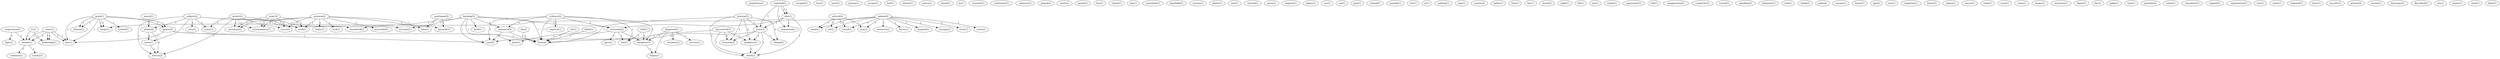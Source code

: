digraph G {
  population [ label="population(1)" ];
  claim [ label="claim(2)" ];
  human [ label="human(1)" ];
  leadership [ label="leadership(1)" ];
  lies [ label="lies(1)" ];
  escaped [ label="escaped(1)" ];
  live [ label="live(1)" ];
  azeri [ label="azeri(1)" ];
  person [ label="person(1)" ];
  escape [ label="escape(1)" ];
  lied [ label="lied(1)" ];
  ohanus [ label="ohanus(1)" ];
  notice [ label="notice(1)" ];
  march [ label="march(1)" ];
  article [ label="article(4)" ];
  attack [ label="attack(1)" ];
  le [ label="le(1)" ];
  cold [ label="cold(1)" ];
  war [ label="war(1)" ];
  slaughter [ label="slaughter(3)" ];
  scenario [ label="scenario(1)" ];
  reported [ label="reported(1)" ];
  shot [ label="shot(1)" ];
  town [ label="town(3)" ];
  bayoneted [ label="bayoneted(1)" ];
  shot [ label="shot(1)" ];
  conference [ label="conference(1)" ];
  point [ label="point(1)" ];
  trotted [ label="trotted(1)" ];
  blatant [ label="blatant(1)" ];
  ignore [ label="ignore(2)" ];
  range [ label="range(1)" ];
  aslanova [ label="aslanova(1)" ];
  subject [ label="subject(2)" ];
  sera [ label="sera(1)" ];
  news [ label="news(3)" ];
  zuma [ label="zuma(1)" ];
  service [ label="service(2)" ];
  considered [ label="considered(1)" ];
  necessity [ label="necessity(1)" ];
  gained [ label="gained(1)" ];
  exists [ label="exists(1)" ];
  perish [ label="perish(1)" ];
  boy [ label="boy(1)" ];
  closed [ label="closed(1)" ];
  law [ label="law(1)" ];
  cut [ label="cut(1)" ];
  front [ label="front(4)" ];
  happened [ label="happened(1)" ];
  survive [ label="survive(1)" ];
  situation [ label="situation(1)" ];
  began [ label="began(1)" ];
  everybody [ label="everybody(1)" ];
  karabakh [ label="karabakh(1)" ];
  section [ label="section(1)" ];
  killed [ label="killed(1)" ];
  ability [ label="ability(1)" ];
  azer [ label="azer(1)" ];
  started [ label="started(1)" ];
  armenia [ label="armenia(2)" ];
  soul [ label="soul(1)" ];
  proceeded [ label="proceeded(1)" ];
  today [ label="today(1)" ];
  time [ label="time(1)" ];
  work [ label="work(1)" ];
  genocide [ label="genocide(1)" ];
  mountain [ label="mountain(1)" ];
  serve [ label="serve(1)" ];
  extermination [ label="extermination(1)" ];
  press [ label="press(1)" ];
  nagorno [ label="nagorno(1)" ];
  hajiev [ label="hajiev(1)" ];
  oac [ label="oac(1)" ];
  son [ label="son(1)" ];
  point [ label="point(1)" ];
  azerbaijan [ label="azerbaijan(2)" ];
  post [ label="post(1)" ];
  arrived [ label="arrived(2)" ];
  way [ label="way(1)" ];
  sliced [ label="sliced(1)" ];
  made [ label="made(1)" ];
  ear [ label="ear(1)" ];
  echoed [ label="echoed(1)" ];
  anatolia [ label="anatolia(1)" ];
  tim [ label="tim(1)" ];
  re [ label="re(1)" ];
  claim [ label="claim(1)" ];
  cooperation [ label="cooperation(3)" ];
  fight [ label="fight(1)" ];
  nothing [ label="nothing(1)" ];
  won [ label="won(1)" ];
  sunday [ label="sunday(3)" ];
  bullet [ label="bullet(1)" ];
  frim [ label="frim(1)" ];
  agdam [ label="agdam(6)" ];
  cemetery [ label="cemetery(1)" ];
  terror [ label="terror(1)" ];
  hospital [ label="hospital(1)" ];
  yesterday [ label="yesterday(4)" ];
  carnage [ label="carnage(1)" ];
  story [ label="story(1)" ];
  scene [ label="scene(1)" ];
  day [ label="day(1)" ];
  karabag [ label="karabag(5)" ];
  word [ label="word(1)" ];
  massacre [ label="massacre(5)" ];
  print [ label="print(1)" ];
  year [ label="year(5)" ];
  violence [ label="violence(2)" ];
  impetus [ label="impetus(1)" ];
  burial [ label="burial(1)" ];
  bayonetted [ label="bayonetted(1)" ];
  stomach [ label="stomach(2)" ];
  daughter [ label="daughter(3)" ];
  chest [ label="chest(2)" ];
  night [ label="night(1)" ];
  huseyin [ label="huseyin(3)" ];
  village [ label="village(2)" ];
  fell [ label="fell(1)" ];
  eye [ label="eye(1)" ];
  serbia [ label="serbia(1)" ];
  appressian [ label="appressian(1)" ];
  told [ label="told(1)" ];
  exaggeration [ label="exaggeration(1)" ];
  complicity [ label="complicity(1)" ];
  turned [ label="turned(1)" ];
  tv [ label="tv(1)" ];
  spiralling [ label="spiralling(1)" ];
  barbarity [ label="barbarity(1)" ];
  cruelty [ label="cruelty(1)" ];
  violation [ label="violation(1)" ];
  stab [ label="stab(1)" ];
  sahak [ label="sahak(1)" ];
  serdar [ label="serdar(2)" ];
  goltz [ label="goltz(2)" ];
  europe [ label="europe(1)" ];
  die [ label="die(2)" ];
  kayun [ label="kayun(1)" ];
  gave [ label="gave(1)" ];
  age [ label="age(2)" ];
  saw [ label="saw(1)" ];
  magazine [ label="magazine(1)" ];
  france [ label="france(1)" ];
  region [ label="region(1)" ];
  source [ label="source(1)" ];
  radio [ label="radio(1)" ];
  uucp [ label="uucp(1)" ];
  came [ label="came(1)" ];
  means [ label="means(1)" ];
  argic [ label="argic(2)" ];
  nonsense [ label="nonsense(1)" ];
  figaro [ label="figaro(1)" ];
  bac [ label="bac(1)" ];
  judge [ label="judge(1)" ];
  twin [ label="twin(1)" ];
  guardian [ label="guardian(1)" ];
  tclock [ label="tclock(1)" ];
  remember [ label="remember(1)" ];
  support [ label="support(1)" ];
  organization [ label="organization(1)" ];
  rest [ label="rest(1)" ];
  union [ label="union(1)" ];
  husband [ label="husband(1)" ];
  close [ label="close(1)" ];
  march [ label="march(1)" ];
  security [ label="security(1)" ];
  gulsum [ label="gulsum(2)" ];
  terrain [ label="terrain(1)" ];
  kissenger [ label="kissenger(1)" ];
  described [ label="described(1)" ];
  city [ label="city(1)" ];
  writes [ label="writes(1)" ];
  clock [ label="clock(1)" ];
  hatin [ label="hatin(1)" ];
  claim -> human [ label="1" ];
  claim -> leadership [ label="1" ];
  claim -> lies [ label="1" ];
  march -> article [ label="1" ];
  cold -> war [ label="1" ];
  cold -> slaughter [ label="1" ];
  reported -> shot [ label="1" ];
  reported -> town [ label="1" ];
  reported -> bayoneted [ label="1" ];
  reported -> shot [ label="1" ];
  point -> trotted [ label="1" ];
  point -> blatant [ label="1" ];
  point -> ignore [ label="1" ];
  point -> range [ label="1" ];
  point -> lies [ label="1" ];
  subject -> article [ label="1" ];
  subject -> sera [ label="1" ];
  subject -> news [ label="1" ];
  subject -> zuma [ label="1" ];
  subject -> service [ label="1" ];
  subject -> considered [ label="1" ];
  subject -> necessity [ label="1" ];
  article -> news [ label="2" ];
  article -> service [ label="2" ];
  cut -> front [ label="1" ];
  news -> service [ label="2" ];
  happened -> survive [ label="1" ];
  happened -> situation [ label="1" ];
  happened -> slaughter [ label="1" ];
  happened -> began [ label="1" ];
  killed -> front [ label="1" ];
  armenia -> soul [ label="1" ];
  armenia -> proceeded [ label="1" ];
  armenia -> today [ label="1" ];
  armenia -> time [ label="1" ];
  armenia -> work [ label="1" ];
  armenia -> genocide [ label="1" ];
  armenia -> mountain [ label="1" ];
  armenia -> serve [ label="1" ];
  armenia -> extermination [ label="1" ];
  point -> blatant [ label="1" ];
  point -> ignore [ label="1" ];
  point -> range [ label="1" ];
  point -> lies [ label="1" ];
  azerbaijan -> time [ label="1" ];
  azerbaijan -> genocide [ label="1" ];
  arrived -> way [ label="1" ];
  arrived -> sliced [ label="1" ];
  arrived -> made [ label="1" ];
  arrived -> ear [ label="1" ];
  claim -> human [ label="1" ];
  claim -> leadership [ label="1" ];
  claim -> lies [ label="1" ];
  cooperation -> human [ label="1" ];
  cooperation -> fight [ label="1" ];
  agdam -> cemetery [ label="1" ];
  agdam -> way [ label="1" ];
  agdam -> terror [ label="1" ];
  agdam -> hospital [ label="1" ];
  agdam -> sliced [ label="1" ];
  agdam -> yesterday [ label="1" ];
  agdam -> carnage [ label="1" ];
  agdam -> made [ label="1" ];
  agdam -> ear [ label="1" ];
  agdam -> story [ label="1" ];
  agdam -> scene [ label="1" ];
  karabag -> word [ label="1" ];
  karabag -> massacre [ label="2" ];
  karabag -> yesterday [ label="1" ];
  karabag -> front [ label="1" ];
  karabag -> print [ label="1" ];
  karabag -> considered [ label="1" ];
  karabag -> year [ label="1" ];
  karabag -> necessity [ label="1" ];
  violence -> massacre [ label="1" ];
  violence -> yesterday [ label="1" ];
  violence -> front [ label="1" ];
  violence -> war [ label="1" ];
  violence -> slaughter [ label="1" ];
  violence -> impetus [ label="1" ];
  violence -> year [ label="1" ];
  bayonetted -> front [ label="1" ];
  bayonetted -> stomach [ label="2" ];
  bayonetted -> daughter [ label="1" ];
  bayonetted -> chest [ label="1" ];
  huseyin -> front [ label="1" ];
  huseyin -> town [ label="1" ];
  huseyin -> stomach [ label="2" ];
  huseyin -> daughter [ label="2" ];
  huseyin -> chest [ label="1" ];
  huseyin -> village [ label="2" ];
  tv -> human [ label="1" ];
  tv -> leadership [ label="1" ];
  shot -> town [ label="1" ];
  shot -> range [ label="1" ];
  shot -> chest [ label="1" ];
  shot -> bayoneted [ label="1" ];
  human -> cruelty [ label="1" ];
  human -> violation [ label="1" ];
  serdar -> zuma [ label="1" ];
  serdar -> service [ label="1" ];
  serdar -> work [ label="1" ];
  serdar -> mountain [ label="1" ];
  serdar -> serve [ label="1" ];
  serdar -> extermination [ label="1" ];
  massacre -> front [ label="1" ];
  massacre -> year [ label="1" ];
  ignore -> front [ label="1" ];
  ignore -> lies [ label="1" ];
  ignore -> year [ label="1" ];
  die -> front [ label="1" ];
  yesterday -> print [ label="1" ];
  yesterday -> war [ label="1" ];
  yesterday -> gave [ label="1" ];
  yesterday -> slaughter [ label="1" ];
  town -> stomach [ label="1" ];
  town -> daughter [ label="1" ];
  town -> chest [ label="1" ];
  town -> village [ label="1" ];
  town -> year [ label="2" ];
  argic -> work [ label="1" ];
  argic -> mountain [ label="1" ];
  argic -> serve [ label="1" ];
  argic -> extermination [ label="1" ];
  daughter -> chest [ label="1" ];
  slaughter -> began [ label="1" ];
}
